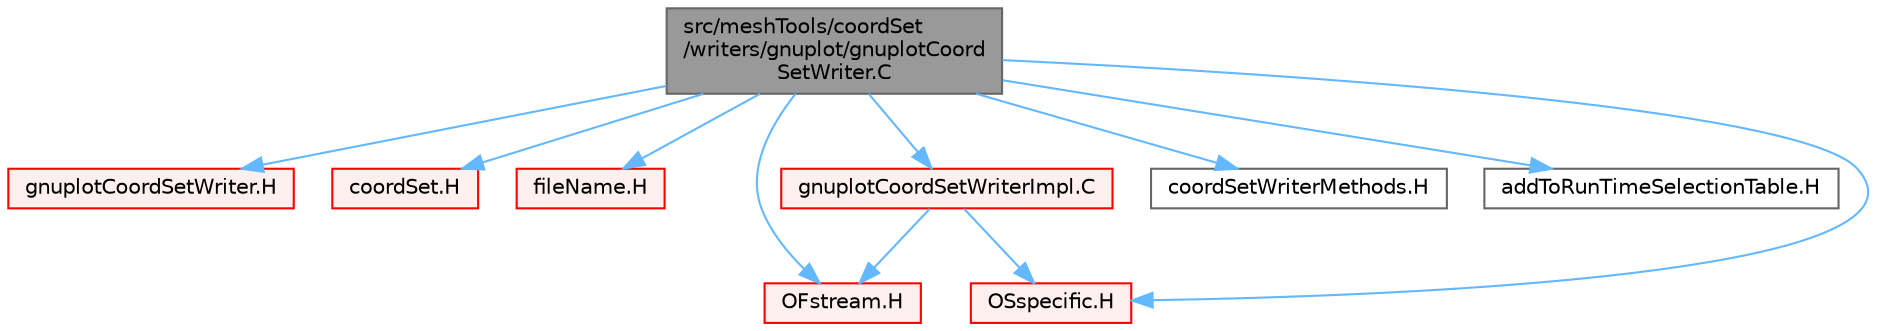 digraph "src/meshTools/coordSet/writers/gnuplot/gnuplotCoordSetWriter.C"
{
 // LATEX_PDF_SIZE
  bgcolor="transparent";
  edge [fontname=Helvetica,fontsize=10,labelfontname=Helvetica,labelfontsize=10];
  node [fontname=Helvetica,fontsize=10,shape=box,height=0.2,width=0.4];
  Node1 [id="Node000001",label="src/meshTools/coordSet\l/writers/gnuplot/gnuplotCoord\lSetWriter.C",height=0.2,width=0.4,color="gray40", fillcolor="grey60", style="filled", fontcolor="black",tooltip=" "];
  Node1 -> Node2 [id="edge1_Node000001_Node000002",color="steelblue1",style="solid",tooltip=" "];
  Node2 [id="Node000002",label="gnuplotCoordSetWriter.H",height=0.2,width=0.4,color="red", fillcolor="#FFF0F0", style="filled",URL="$gnuplotCoordSetWriter_8H.html",tooltip=" "];
  Node1 -> Node4 [id="edge2_Node000001_Node000004",color="steelblue1",style="solid",tooltip=" "];
  Node4 [id="Node000004",label="coordSet.H",height=0.2,width=0.4,color="red", fillcolor="#FFF0F0", style="filled",URL="$coordSet_8H.html",tooltip=" "];
  Node1 -> Node58 [id="edge3_Node000001_Node000058",color="steelblue1",style="solid",tooltip=" "];
  Node58 [id="Node000058",label="fileName.H",height=0.2,width=0.4,color="red", fillcolor="#FFF0F0", style="filled",URL="$fileName_8H.html",tooltip=" "];
  Node1 -> Node210 [id="edge4_Node000001_Node000210",color="steelblue1",style="solid",tooltip=" "];
  Node210 [id="Node000210",label="OFstream.H",height=0.2,width=0.4,color="red", fillcolor="#FFF0F0", style="filled",URL="$OFstream_8H.html",tooltip=" "];
  Node1 -> Node213 [id="edge5_Node000001_Node000213",color="steelblue1",style="solid",tooltip=" "];
  Node213 [id="Node000213",label="OSspecific.H",height=0.2,width=0.4,color="red", fillcolor="#FFF0F0", style="filled",URL="$OSspecific_8H.html",tooltip="Functions used by OpenFOAM that are specific to POSIX compliant operating systems and need to be repl..."];
  Node1 -> Node217 [id="edge6_Node000001_Node000217",color="steelblue1",style="solid",tooltip=" "];
  Node217 [id="Node000217",label="coordSetWriterMethods.H",height=0.2,width=0.4,color="grey40", fillcolor="white", style="filled",URL="$coordSetWriterMethods_8H.html",tooltip="Convenience macros for instantiating coordSetWriter methods."];
  Node1 -> Node218 [id="edge7_Node000001_Node000218",color="steelblue1",style="solid",tooltip=" "];
  Node218 [id="Node000218",label="addToRunTimeSelectionTable.H",height=0.2,width=0.4,color="grey40", fillcolor="white", style="filled",URL="$addToRunTimeSelectionTable_8H.html",tooltip="Macros for easy insertion into run-time selection tables."];
  Node1 -> Node219 [id="edge8_Node000001_Node000219",color="steelblue1",style="solid",tooltip=" "];
  Node219 [id="Node000219",label="gnuplotCoordSetWriterImpl.C",height=0.2,width=0.4,color="red", fillcolor="#FFF0F0", style="filled",URL="$gnuplotCoordSetWriterImpl_8C.html",tooltip=" "];
  Node219 -> Node210 [id="edge9_Node000219_Node000210",color="steelblue1",style="solid",tooltip=" "];
  Node219 -> Node213 [id="edge10_Node000219_Node000213",color="steelblue1",style="solid",tooltip=" "];
}
